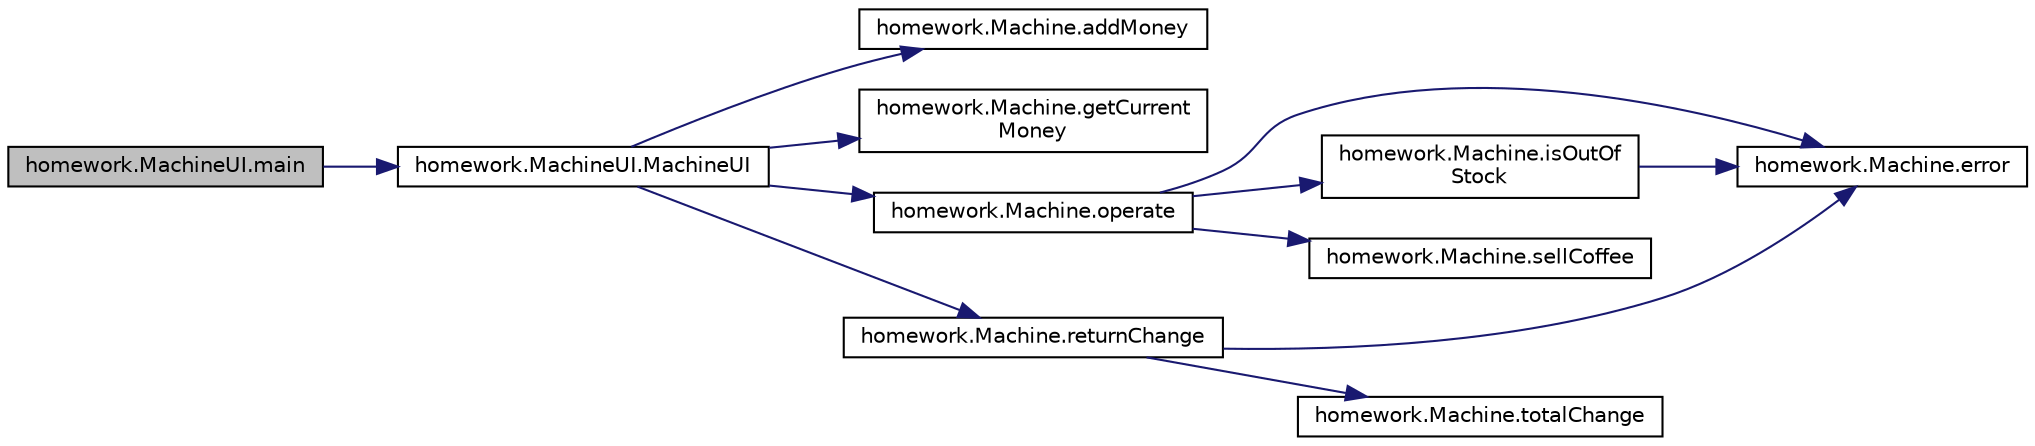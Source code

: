 digraph "homework.MachineUI.main"
{
  edge [fontname="Helvetica",fontsize="10",labelfontname="Helvetica",labelfontsize="10"];
  node [fontname="Helvetica",fontsize="10",shape=record];
  rankdir="LR";
  Node1 [label="homework.MachineUI.main",height=0.2,width=0.4,color="black", fillcolor="grey75", style="filled", fontcolor="black"];
  Node1 -> Node2 [color="midnightblue",fontsize="10",style="solid",fontname="Helvetica"];
  Node2 [label="homework.MachineUI.MachineUI",height=0.2,width=0.4,color="black", fillcolor="white", style="filled",URL="$classhomework_1_1_machine_u_i.html#a0e2b7895984cb257668698ac745b4dc3"];
  Node2 -> Node3 [color="midnightblue",fontsize="10",style="solid",fontname="Helvetica"];
  Node3 [label="homework.Machine.addMoney",height=0.2,width=0.4,color="black", fillcolor="white", style="filled",URL="$classhomework_1_1_machine.html#a44fdb1f6f3fd0e74f68710a0a0c6b271"];
  Node2 -> Node4 [color="midnightblue",fontsize="10",style="solid",fontname="Helvetica"];
  Node4 [label="homework.Machine.getCurrent\lMoney",height=0.2,width=0.4,color="black", fillcolor="white", style="filled",URL="$classhomework_1_1_machine.html#ab9880b76766fab93570c25e619a499f9"];
  Node2 -> Node5 [color="midnightblue",fontsize="10",style="solid",fontname="Helvetica"];
  Node5 [label="homework.Machine.operate",height=0.2,width=0.4,color="black", fillcolor="white", style="filled",URL="$classhomework_1_1_machine.html#a1ccaad959f3ab4d350ed201cc2c01151"];
  Node5 -> Node6 [color="midnightblue",fontsize="10",style="solid",fontname="Helvetica"];
  Node6 [label="homework.Machine.error",height=0.2,width=0.4,color="black", fillcolor="white", style="filled",URL="$classhomework_1_1_machine.html#a1d7f4ae53f4a73b94c1f7948637abe56"];
  Node5 -> Node7 [color="midnightblue",fontsize="10",style="solid",fontname="Helvetica"];
  Node7 [label="homework.Machine.isOutOf\lStock",height=0.2,width=0.4,color="black", fillcolor="white", style="filled",URL="$classhomework_1_1_machine.html#a7aea2c95a5444015f3cb1c0b69376852"];
  Node7 -> Node6 [color="midnightblue",fontsize="10",style="solid",fontname="Helvetica"];
  Node5 -> Node8 [color="midnightblue",fontsize="10",style="solid",fontname="Helvetica"];
  Node8 [label="homework.Machine.sellCoffee",height=0.2,width=0.4,color="black", fillcolor="white", style="filled",URL="$classhomework_1_1_machine.html#a81525289e52f27b3451a180d19f26e33"];
  Node2 -> Node9 [color="midnightblue",fontsize="10",style="solid",fontname="Helvetica"];
  Node9 [label="homework.Machine.returnChange",height=0.2,width=0.4,color="black", fillcolor="white", style="filled",URL="$classhomework_1_1_machine.html#a539000dc4362b85e3c4390c799fa4e32"];
  Node9 -> Node6 [color="midnightblue",fontsize="10",style="solid",fontname="Helvetica"];
  Node9 -> Node10 [color="midnightblue",fontsize="10",style="solid",fontname="Helvetica"];
  Node10 [label="homework.Machine.totalChange",height=0.2,width=0.4,color="black", fillcolor="white", style="filled",URL="$classhomework_1_1_machine.html#a6871460a79f45dda54336ec2a4554550"];
}
